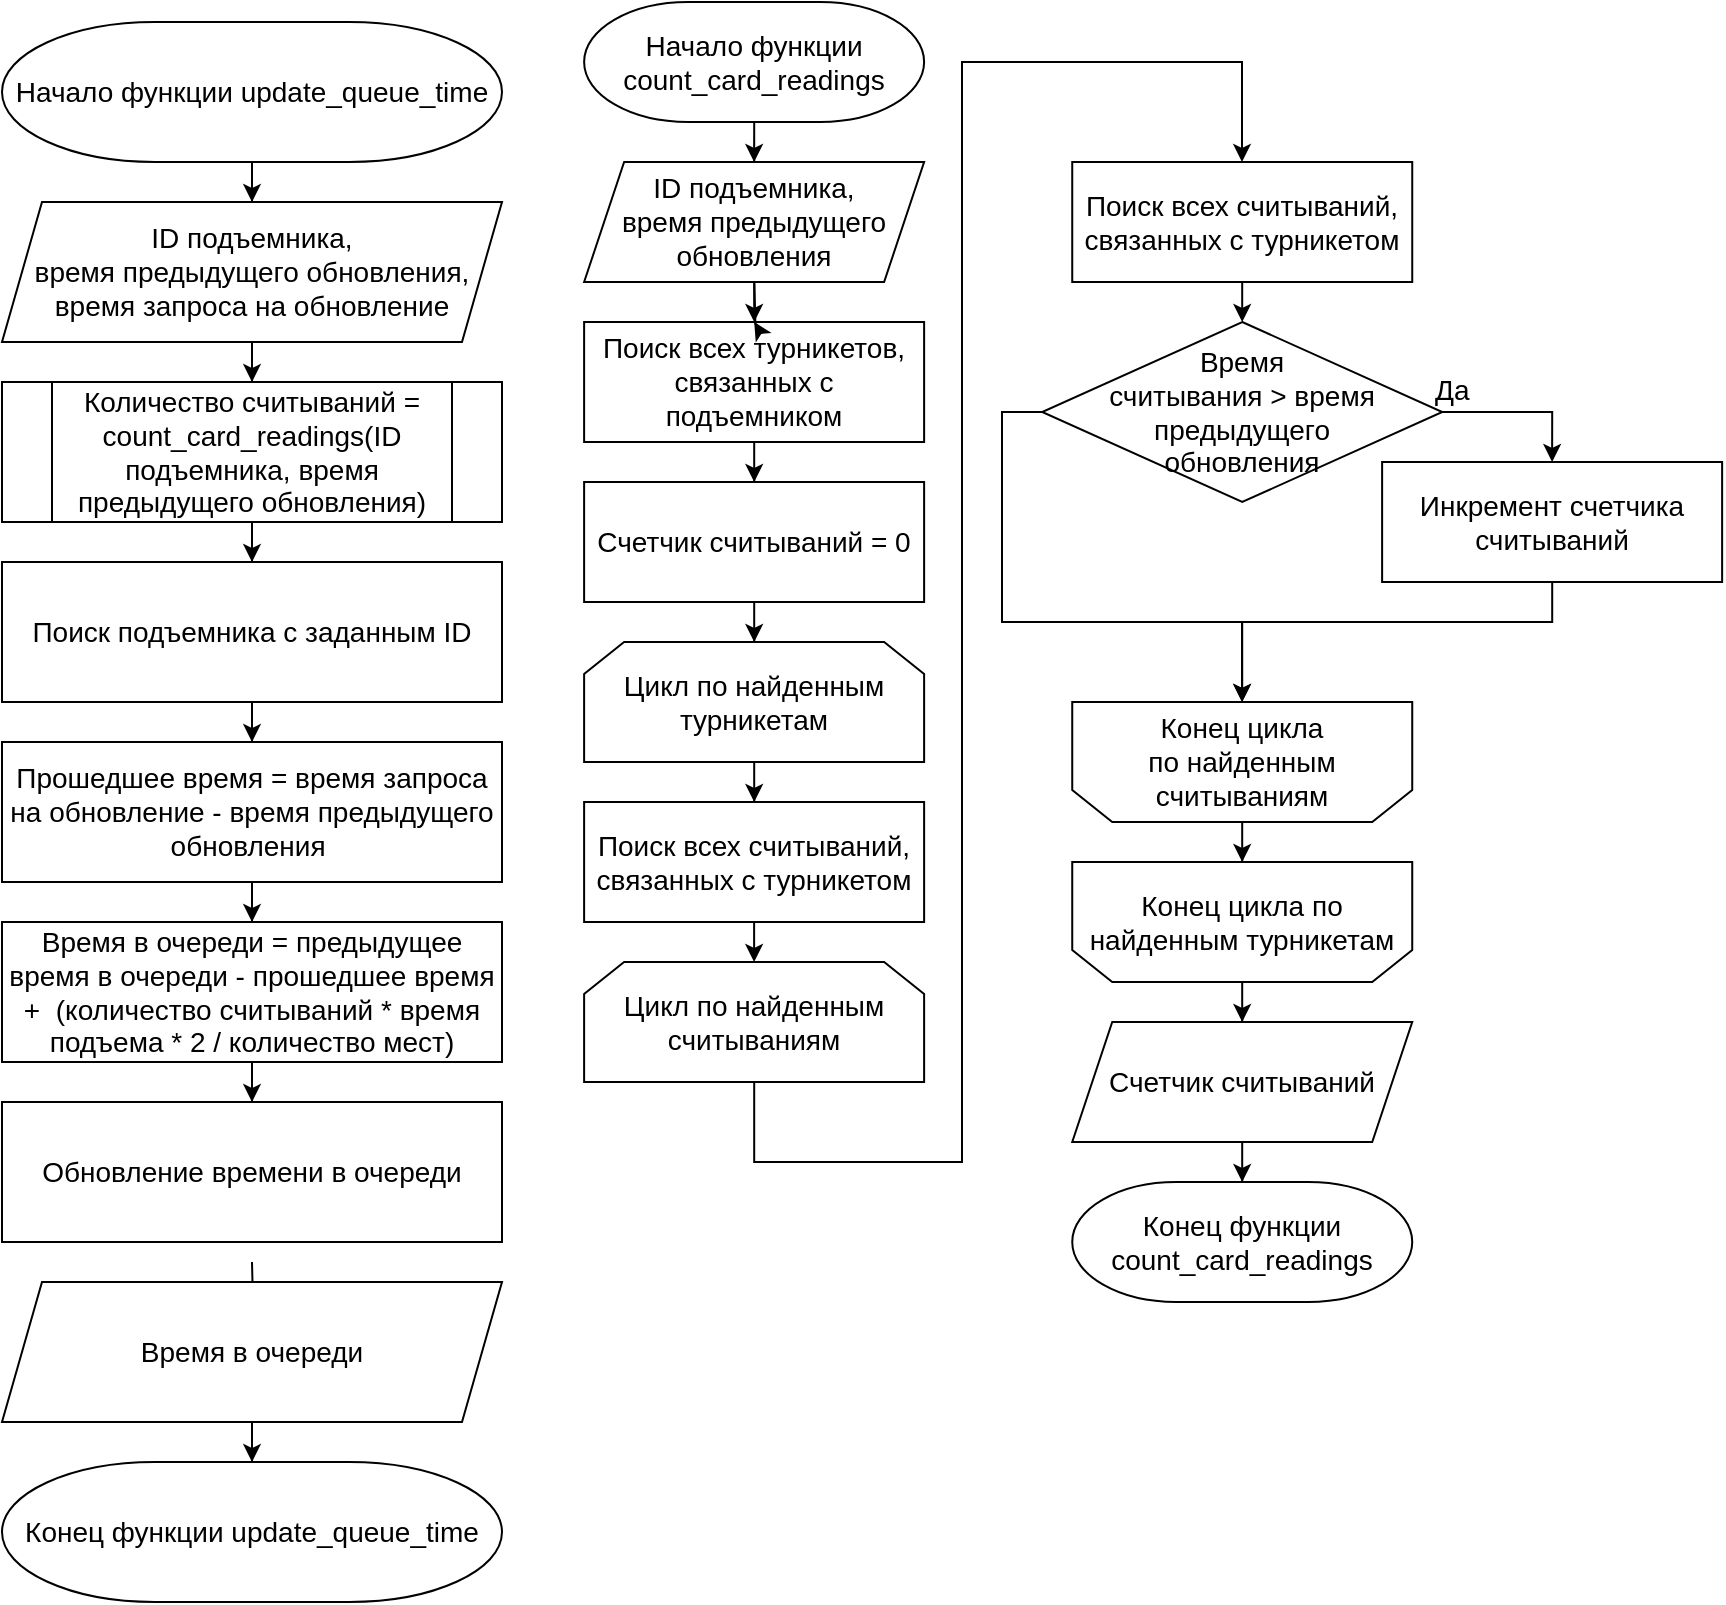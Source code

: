 <mxfile version="13.9.9" type="device"><diagram id="GbAxHkQEyQ_dzxyDIb_W" name="Страница 1"><mxGraphModel dx="2414" dy="2242" grid="1" gridSize="10" guides="1" tooltips="1" connect="1" arrows="1" fold="1" page="1" pageScale="1" pageWidth="827" pageHeight="1169" math="0" shadow="0"><root><mxCell id="0"/><mxCell id="1" parent="0"/><mxCell id="BpTDadCp4Vb3NlL2PFbQ-42" style="edgeStyle=orthogonalEdgeStyle;rounded=0;orthogonalLoop=1;jettySize=auto;html=1;entryX=0.5;entryY=0;entryDx=0;entryDy=0;fontSize=14;" edge="1" parent="1" source="BpTDadCp4Vb3NlL2PFbQ-24" target="BpTDadCp4Vb3NlL2PFbQ-25"><mxGeometry relative="1" as="geometry"/></mxCell><mxCell id="BpTDadCp4Vb3NlL2PFbQ-24" value="Начало функции count_card_readings" style="strokeWidth=1;shape=mxgraph.flowchart.terminator;whiteSpace=wrap;fontFamily=Helvetica;fontSize=14;fontStyle=0" vertex="1" parent="1"><mxGeometry x="271.06" y="-610" width="170" height="60" as="geometry"/></mxCell><mxCell id="BpTDadCp4Vb3NlL2PFbQ-43" style="edgeStyle=orthogonalEdgeStyle;rounded=0;orthogonalLoop=1;jettySize=auto;html=1;entryX=0.5;entryY=0;entryDx=0;entryDy=0;fontSize=14;" edge="1" parent="1" source="BpTDadCp4Vb3NlL2PFbQ-25"><mxGeometry relative="1" as="geometry"><mxPoint x="356.06" y="-450.0" as="targetPoint"/></mxGeometry></mxCell><mxCell id="BpTDadCp4Vb3NlL2PFbQ-25" value="ID подъемника, &lt;br style=&quot;font-size: 14px&quot;&gt;время предыдущего обновления" style="shape=parallelogram;perimeter=parallelogramPerimeter;whiteSpace=wrap;html=1;fixedSize=1;fontSize=14;" vertex="1" parent="1"><mxGeometry x="271.06" y="-530" width="170" height="60" as="geometry"/></mxCell><mxCell id="BpTDadCp4Vb3NlL2PFbQ-45" style="edgeStyle=orthogonalEdgeStyle;rounded=0;orthogonalLoop=1;jettySize=auto;html=1;fontSize=14;" edge="1" parent="1" source="BpTDadCp4Vb3NlL2PFbQ-26" target="BpTDadCp4Vb3NlL2PFbQ-34"><mxGeometry relative="1" as="geometry"/></mxCell><mxCell id="BpTDadCp4Vb3NlL2PFbQ-26" value="Поиск всех турникетов, связанных с подъемником" style="rounded=0;whiteSpace=wrap;strokeWidth=1;fontFamily=Helvetica;fontSize=14;fontStyle=0" vertex="1" parent="1"><mxGeometry x="271.06" y="-450" width="170" height="60" as="geometry"/></mxCell><mxCell id="BpTDadCp4Vb3NlL2PFbQ-47" style="edgeStyle=orthogonalEdgeStyle;rounded=0;orthogonalLoop=1;jettySize=auto;html=1;fontSize=14;" edge="1" parent="1" source="BpTDadCp4Vb3NlL2PFbQ-28" target="BpTDadCp4Vb3NlL2PFbQ-35"><mxGeometry relative="1" as="geometry"/></mxCell><mxCell id="BpTDadCp4Vb3NlL2PFbQ-28" value="&lt;span style=&quot;font-size: 14px&quot;&gt;Цикл по найденным турникетам&lt;/span&gt;" style="shape=loopLimit;whiteSpace=wrap;html=1;strokeWidth=1;fontSize=14;" vertex="1" parent="1"><mxGeometry x="271.06" y="-290" width="170" height="60" as="geometry"/></mxCell><mxCell id="BpTDadCp4Vb3NlL2PFbQ-52" style="edgeStyle=orthogonalEdgeStyle;rounded=0;orthogonalLoop=1;jettySize=auto;html=1;fontSize=14;" edge="1" parent="1" source="BpTDadCp4Vb3NlL2PFbQ-29" target="BpTDadCp4Vb3NlL2PFbQ-51"><mxGeometry relative="1" as="geometry"/></mxCell><mxCell id="BpTDadCp4Vb3NlL2PFbQ-29" value="&lt;span style=&quot;font-size: 14px&quot;&gt;Конец цикла&amp;nbsp;&lt;/span&gt;по найденным турникетам" style="shape=loopLimit;whiteSpace=wrap;html=1;strokeWidth=1;direction=west;fontSize=14;" vertex="1" parent="1"><mxGeometry x="515.12" y="-180" width="170" height="60" as="geometry"/></mxCell><mxCell id="BpTDadCp4Vb3NlL2PFbQ-44" style="edgeStyle=orthogonalEdgeStyle;rounded=0;orthogonalLoop=1;jettySize=auto;html=1;fontSize=14;" edge="1" parent="1" target="BpTDadCp4Vb3NlL2PFbQ-26"><mxGeometry relative="1" as="geometry"><mxPoint x="356.167" y="-470.0" as="sourcePoint"/></mxGeometry></mxCell><mxCell id="BpTDadCp4Vb3NlL2PFbQ-31" value="Да" style="edgeStyle=orthogonalEdgeStyle;rounded=0;orthogonalLoop=1;jettySize=auto;exitX=1;exitY=0.5;exitDx=0;exitDy=0;entryX=0.5;entryY=0;entryDx=0;entryDy=0;fontFamily=Helvetica;fontSize=14;fontStyle=0" edge="1" parent="1" source="BpTDadCp4Vb3NlL2PFbQ-32" target="BpTDadCp4Vb3NlL2PFbQ-33"><mxGeometry x="-0.9" y="12" relative="1" as="geometry"><mxPoint x="1" as="offset"/></mxGeometry></mxCell><mxCell id="BpTDadCp4Vb3NlL2PFbQ-39" style="edgeStyle=orthogonalEdgeStyle;rounded=0;orthogonalLoop=1;jettySize=auto;html=1;fontSize=14;exitX=0;exitY=0.5;exitDx=0;exitDy=0;" edge="1" parent="1" source="BpTDadCp4Vb3NlL2PFbQ-32" target="BpTDadCp4Vb3NlL2PFbQ-37"><mxGeometry relative="1" as="geometry"><Array as="points"><mxPoint x="480" y="-405"/><mxPoint x="480" y="-300"/><mxPoint x="600" y="-300"/></Array></mxGeometry></mxCell><mxCell id="BpTDadCp4Vb3NlL2PFbQ-32" value="Время &#10;считывания &gt; время предыдущего &#10;обновления" style="rhombus;whiteSpace=wrap;strokeWidth=1;fontFamily=Helvetica;fontSize=14;fontStyle=0" vertex="1" parent="1"><mxGeometry x="500.09" y="-450" width="200.06" height="90" as="geometry"/></mxCell><mxCell id="BpTDadCp4Vb3NlL2PFbQ-40" style="edgeStyle=orthogonalEdgeStyle;rounded=0;orthogonalLoop=1;jettySize=auto;html=1;entryX=0.5;entryY=1;entryDx=0;entryDy=0;fontSize=14;" edge="1" parent="1" source="BpTDadCp4Vb3NlL2PFbQ-33" target="BpTDadCp4Vb3NlL2PFbQ-37"><mxGeometry relative="1" as="geometry"><Array as="points"><mxPoint x="755" y="-300"/><mxPoint x="600" y="-300"/></Array></mxGeometry></mxCell><mxCell id="BpTDadCp4Vb3NlL2PFbQ-33" value="Инкремент счетчика считываний" style="rounded=0;whiteSpace=wrap;strokeWidth=1;fontFamily=Helvetica;fontSize=14;fontStyle=0" vertex="1" parent="1"><mxGeometry x="670.06" y="-380" width="170" height="60" as="geometry"/></mxCell><mxCell id="BpTDadCp4Vb3NlL2PFbQ-46" style="edgeStyle=orthogonalEdgeStyle;rounded=0;orthogonalLoop=1;jettySize=auto;html=1;fontSize=14;" edge="1" parent="1" source="BpTDadCp4Vb3NlL2PFbQ-34" target="BpTDadCp4Vb3NlL2PFbQ-28"><mxGeometry relative="1" as="geometry"/></mxCell><mxCell id="BpTDadCp4Vb3NlL2PFbQ-34" value="Счетчик считываний = 0" style="rounded=0;whiteSpace=wrap;strokeWidth=1;fontFamily=Helvetica;fontSize=14;fontStyle=0" vertex="1" parent="1"><mxGeometry x="271.06" y="-370" width="170" height="60" as="geometry"/></mxCell><mxCell id="BpTDadCp4Vb3NlL2PFbQ-55" style="edgeStyle=orthogonalEdgeStyle;rounded=0;orthogonalLoop=1;jettySize=auto;html=1;exitX=0.5;exitY=1;exitDx=0;exitDy=0;entryX=0.5;entryY=0;entryDx=0;entryDy=0;fontSize=14;" edge="1" parent="1" source="BpTDadCp4Vb3NlL2PFbQ-35" target="BpTDadCp4Vb3NlL2PFbQ-36"><mxGeometry relative="1" as="geometry"/></mxCell><mxCell id="BpTDadCp4Vb3NlL2PFbQ-35" value="Поиск всех считываний, связанных с турникетом" style="rounded=0;whiteSpace=wrap;strokeWidth=1;fontFamily=Helvetica;fontSize=14;fontStyle=0" vertex="1" parent="1"><mxGeometry x="271.06" y="-210" width="170" height="60" as="geometry"/></mxCell><mxCell id="BpTDadCp4Vb3NlL2PFbQ-48" style="edgeStyle=orthogonalEdgeStyle;rounded=0;orthogonalLoop=1;jettySize=auto;html=1;fontSize=14;" edge="1" parent="1" source="BpTDadCp4Vb3NlL2PFbQ-36" target="BpTDadCp4Vb3NlL2PFbQ-38"><mxGeometry relative="1" as="geometry"><Array as="points"><mxPoint x="356" y="-30"/><mxPoint x="460" y="-30"/><mxPoint x="460" y="-580"/><mxPoint x="600" y="-580"/></Array></mxGeometry></mxCell><mxCell id="BpTDadCp4Vb3NlL2PFbQ-36" value="&lt;span style=&quot;font-size: 14px&quot;&gt;Цикл по найденным считываниям&lt;/span&gt;" style="shape=loopLimit;whiteSpace=wrap;html=1;strokeWidth=1;fontSize=14;" vertex="1" parent="1"><mxGeometry x="271.06" y="-130" width="170" height="60" as="geometry"/></mxCell><mxCell id="BpTDadCp4Vb3NlL2PFbQ-50" style="edgeStyle=orthogonalEdgeStyle;rounded=0;orthogonalLoop=1;jettySize=auto;html=1;fontSize=14;" edge="1" parent="1" source="BpTDadCp4Vb3NlL2PFbQ-37" target="BpTDadCp4Vb3NlL2PFbQ-29"><mxGeometry relative="1" as="geometry"/></mxCell><mxCell id="BpTDadCp4Vb3NlL2PFbQ-37" value="&lt;span style=&quot;font-size: 14px&quot;&gt;Конец цикла по&amp;nbsp;&lt;/span&gt;найденным считываниям" style="shape=loopLimit;whiteSpace=wrap;html=1;strokeWidth=1;direction=west;fontSize=14;" vertex="1" parent="1"><mxGeometry x="515.12" y="-260" width="170" height="60" as="geometry"/></mxCell><mxCell id="BpTDadCp4Vb3NlL2PFbQ-49" style="edgeStyle=orthogonalEdgeStyle;rounded=0;orthogonalLoop=1;jettySize=auto;html=1;fontSize=14;" edge="1" parent="1" source="BpTDadCp4Vb3NlL2PFbQ-38" target="BpTDadCp4Vb3NlL2PFbQ-32"><mxGeometry relative="1" as="geometry"/></mxCell><mxCell id="BpTDadCp4Vb3NlL2PFbQ-38" value="Поиск всех считываний, связанных с турникетом" style="rounded=0;whiteSpace=wrap;strokeWidth=1;fontFamily=Helvetica;fontSize=14;fontStyle=0" vertex="1" parent="1"><mxGeometry x="515.12" y="-530" width="170" height="60" as="geometry"/></mxCell><mxCell id="BpTDadCp4Vb3NlL2PFbQ-54" style="edgeStyle=orthogonalEdgeStyle;rounded=0;orthogonalLoop=1;jettySize=auto;html=1;fontSize=14;" edge="1" parent="1" source="BpTDadCp4Vb3NlL2PFbQ-51" target="BpTDadCp4Vb3NlL2PFbQ-53"><mxGeometry relative="1" as="geometry"/></mxCell><mxCell id="BpTDadCp4Vb3NlL2PFbQ-51" value="Счетчик считываний" style="shape=parallelogram;perimeter=parallelogramPerimeter;whiteSpace=wrap;html=1;fixedSize=1;fontSize=14;" vertex="1" parent="1"><mxGeometry x="515.12" y="-100" width="170" height="60" as="geometry"/></mxCell><mxCell id="BpTDadCp4Vb3NlL2PFbQ-53" value="Конец функции count_card_readings" style="strokeWidth=1;shape=mxgraph.flowchart.terminator;whiteSpace=wrap;fontFamily=Helvetica;fontSize=14;fontStyle=0" vertex="1" parent="1"><mxGeometry x="515.12" y="-20" width="170" height="60" as="geometry"/></mxCell><mxCell id="BpTDadCp4Vb3NlL2PFbQ-64" style="edgeStyle=orthogonalEdgeStyle;rounded=0;orthogonalLoop=1;jettySize=auto;html=1;fontSize=14;" edge="1" parent="1" source="BpTDadCp4Vb3NlL2PFbQ-56" target="BpTDadCp4Vb3NlL2PFbQ-57"><mxGeometry relative="1" as="geometry"/></mxCell><mxCell id="BpTDadCp4Vb3NlL2PFbQ-56" value="Начало функции update_queue_time" style="strokeWidth=1;shape=mxgraph.flowchart.terminator;whiteSpace=wrap;fontFamily=Helvetica;fontSize=14;fontStyle=0" vertex="1" parent="1"><mxGeometry x="-20" y="-600" width="250" height="70" as="geometry"/></mxCell><mxCell id="BpTDadCp4Vb3NlL2PFbQ-65" style="edgeStyle=orthogonalEdgeStyle;rounded=0;orthogonalLoop=1;jettySize=auto;html=1;fontSize=14;" edge="1" parent="1" source="BpTDadCp4Vb3NlL2PFbQ-57" target="BpTDadCp4Vb3NlL2PFbQ-59"><mxGeometry relative="1" as="geometry"/></mxCell><mxCell id="BpTDadCp4Vb3NlL2PFbQ-57" value="ID подъемника, &lt;br style=&quot;font-size: 14px&quot;&gt;время предыдущего обновления, время запроса на обновление" style="shape=parallelogram;perimeter=parallelogramPerimeter;whiteSpace=wrap;html=1;fixedSize=1;fontSize=14;" vertex="1" parent="1"><mxGeometry x="-20" y="-510" width="250" height="70" as="geometry"/></mxCell><mxCell id="BpTDadCp4Vb3NlL2PFbQ-66" style="edgeStyle=orthogonalEdgeStyle;rounded=0;orthogonalLoop=1;jettySize=auto;html=1;fontSize=14;" edge="1" parent="1" source="BpTDadCp4Vb3NlL2PFbQ-70" target="BpTDadCp4Vb3NlL2PFbQ-61"><mxGeometry relative="1" as="geometry"/></mxCell><mxCell id="BpTDadCp4Vb3NlL2PFbQ-59" value="Количество считываний = count_card_readings(ID подъемника, время предыдущего обновления)" style="shape=process;whiteSpace=wrap;backgroundOutline=1;fontFamily=Helvetica;fontSize=14;fontStyle=0" vertex="1" parent="1"><mxGeometry x="-20" y="-420" width="250" height="70" as="geometry"/></mxCell><mxCell id="BpTDadCp4Vb3NlL2PFbQ-68" style="edgeStyle=orthogonalEdgeStyle;rounded=0;orthogonalLoop=1;jettySize=auto;html=1;fontSize=14;" edge="1" parent="1" target="BpTDadCp4Vb3NlL2PFbQ-62"><mxGeometry relative="1" as="geometry"><mxPoint x="105.0" y="20" as="sourcePoint"/></mxGeometry></mxCell><mxCell id="BpTDadCp4Vb3NlL2PFbQ-60" value="Время в очереди = предыдущее время в очереди - прошедшее время +  (количество считываний * время подъема * 2 / количество мест)" style="rounded=0;whiteSpace=wrap;strokeWidth=1;fontFamily=Helvetica;fontSize=14;fontStyle=0" vertex="1" parent="1"><mxGeometry x="-20" y="-150" width="250" height="70" as="geometry"/></mxCell><mxCell id="BpTDadCp4Vb3NlL2PFbQ-67" style="edgeStyle=orthogonalEdgeStyle;rounded=0;orthogonalLoop=1;jettySize=auto;html=1;fontSize=14;" edge="1" parent="1" source="BpTDadCp4Vb3NlL2PFbQ-61" target="BpTDadCp4Vb3NlL2PFbQ-60"><mxGeometry relative="1" as="geometry"/></mxCell><mxCell id="BpTDadCp4Vb3NlL2PFbQ-61" value="Прошедшее время = время запроса на обновление - время предыдущего обновления " style="rounded=0;whiteSpace=wrap;strokeWidth=1;fontFamily=Helvetica;fontSize=14;fontStyle=0" vertex="1" parent="1"><mxGeometry x="-20" y="-240" width="250" height="70" as="geometry"/></mxCell><mxCell id="BpTDadCp4Vb3NlL2PFbQ-69" style="edgeStyle=orthogonalEdgeStyle;rounded=0;orthogonalLoop=1;jettySize=auto;html=1;fontSize=14;" edge="1" parent="1" source="BpTDadCp4Vb3NlL2PFbQ-62" target="BpTDadCp4Vb3NlL2PFbQ-63"><mxGeometry relative="1" as="geometry"/></mxCell><mxCell id="BpTDadCp4Vb3NlL2PFbQ-62" value="Время в очереди" style="shape=parallelogram;perimeter=parallelogramPerimeter;whiteSpace=wrap;html=1;fixedSize=1;fontSize=14;" vertex="1" parent="1"><mxGeometry x="-20" y="30" width="250" height="70" as="geometry"/></mxCell><mxCell id="BpTDadCp4Vb3NlL2PFbQ-63" value="Конец функции update_queue_time" style="strokeWidth=1;shape=mxgraph.flowchart.terminator;whiteSpace=wrap;fontFamily=Helvetica;fontSize=14;fontStyle=0" vertex="1" parent="1"><mxGeometry x="-20" y="120" width="250" height="70" as="geometry"/></mxCell><mxCell id="BpTDadCp4Vb3NlL2PFbQ-70" value="Поиск подъемника с заданным ID" style="rounded=0;whiteSpace=wrap;strokeWidth=1;fontFamily=Helvetica;fontSize=14;fontStyle=0" vertex="1" parent="1"><mxGeometry x="-20" y="-330" width="250" height="70" as="geometry"/></mxCell><mxCell id="BpTDadCp4Vb3NlL2PFbQ-71" style="edgeStyle=orthogonalEdgeStyle;rounded=0;orthogonalLoop=1;jettySize=auto;html=1;fontSize=14;" edge="1" parent="1" source="BpTDadCp4Vb3NlL2PFbQ-59" target="BpTDadCp4Vb3NlL2PFbQ-70"><mxGeometry relative="1" as="geometry"><mxPoint x="105" y="-350.0" as="sourcePoint"/><mxPoint x="105" y="-260.0" as="targetPoint"/></mxGeometry></mxCell><mxCell id="BpTDadCp4Vb3NlL2PFbQ-72" value="Обновление времени в очереди" style="rounded=0;whiteSpace=wrap;strokeWidth=1;fontFamily=Helvetica;fontSize=14;fontStyle=0" vertex="1" parent="1"><mxGeometry x="-20" y="-60" width="250" height="70" as="geometry"/></mxCell><mxCell id="BpTDadCp4Vb3NlL2PFbQ-73" style="edgeStyle=orthogonalEdgeStyle;rounded=0;orthogonalLoop=1;jettySize=auto;html=1;fontSize=14;" edge="1" parent="1" source="BpTDadCp4Vb3NlL2PFbQ-60" target="BpTDadCp4Vb3NlL2PFbQ-72"><mxGeometry relative="1" as="geometry"><mxPoint x="105" y="-80" as="sourcePoint"/><mxPoint x="105" y="10" as="targetPoint"/></mxGeometry></mxCell></root></mxGraphModel></diagram></mxfile>